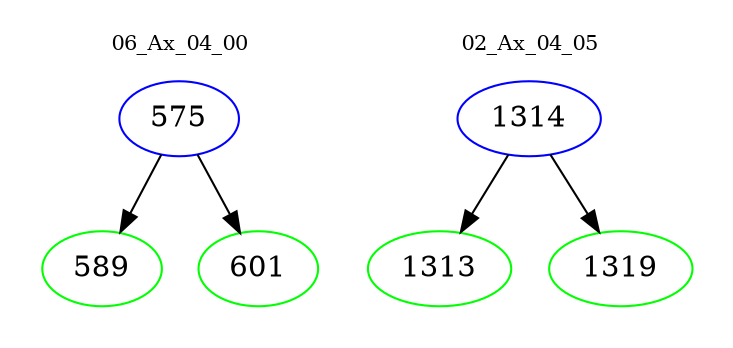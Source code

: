 digraph{
subgraph cluster_0 {
color = white
label = "06_Ax_04_00";
fontsize=10;
T0_575 [label="575", color="blue"]
T0_575 -> T0_589 [color="black"]
T0_589 [label="589", color="green"]
T0_575 -> T0_601 [color="black"]
T0_601 [label="601", color="green"]
}
subgraph cluster_1 {
color = white
label = "02_Ax_04_05";
fontsize=10;
T1_1314 [label="1314", color="blue"]
T1_1314 -> T1_1313 [color="black"]
T1_1313 [label="1313", color="green"]
T1_1314 -> T1_1319 [color="black"]
T1_1319 [label="1319", color="green"]
}
}
